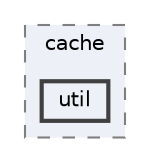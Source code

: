 digraph "repository/cacheservice/src/main/java/com/sterlite/cal/cache/util"
{
 // LATEX_PDF_SIZE
  bgcolor="transparent";
  edge [fontname=Helvetica,fontsize=10,labelfontname=Helvetica,labelfontsize=10];
  node [fontname=Helvetica,fontsize=10,shape=box,height=0.2,width=0.4];
  compound=true
  subgraph clusterdir_3854cd8257fa328e7f81f3862933067f {
    graph [ bgcolor="#edf0f7", pencolor="grey50", label="cache", fontname=Helvetica,fontsize=10 style="filled,dashed", URL="dir_3854cd8257fa328e7f81f3862933067f.html",tooltip=""]
  dir_4ad839e2c9df5b9a18b71e801bf16e1c [label="util", fillcolor="#edf0f7", color="grey25", style="filled,bold", URL="dir_4ad839e2c9df5b9a18b71e801bf16e1c.html",tooltip=""];
  }
}

